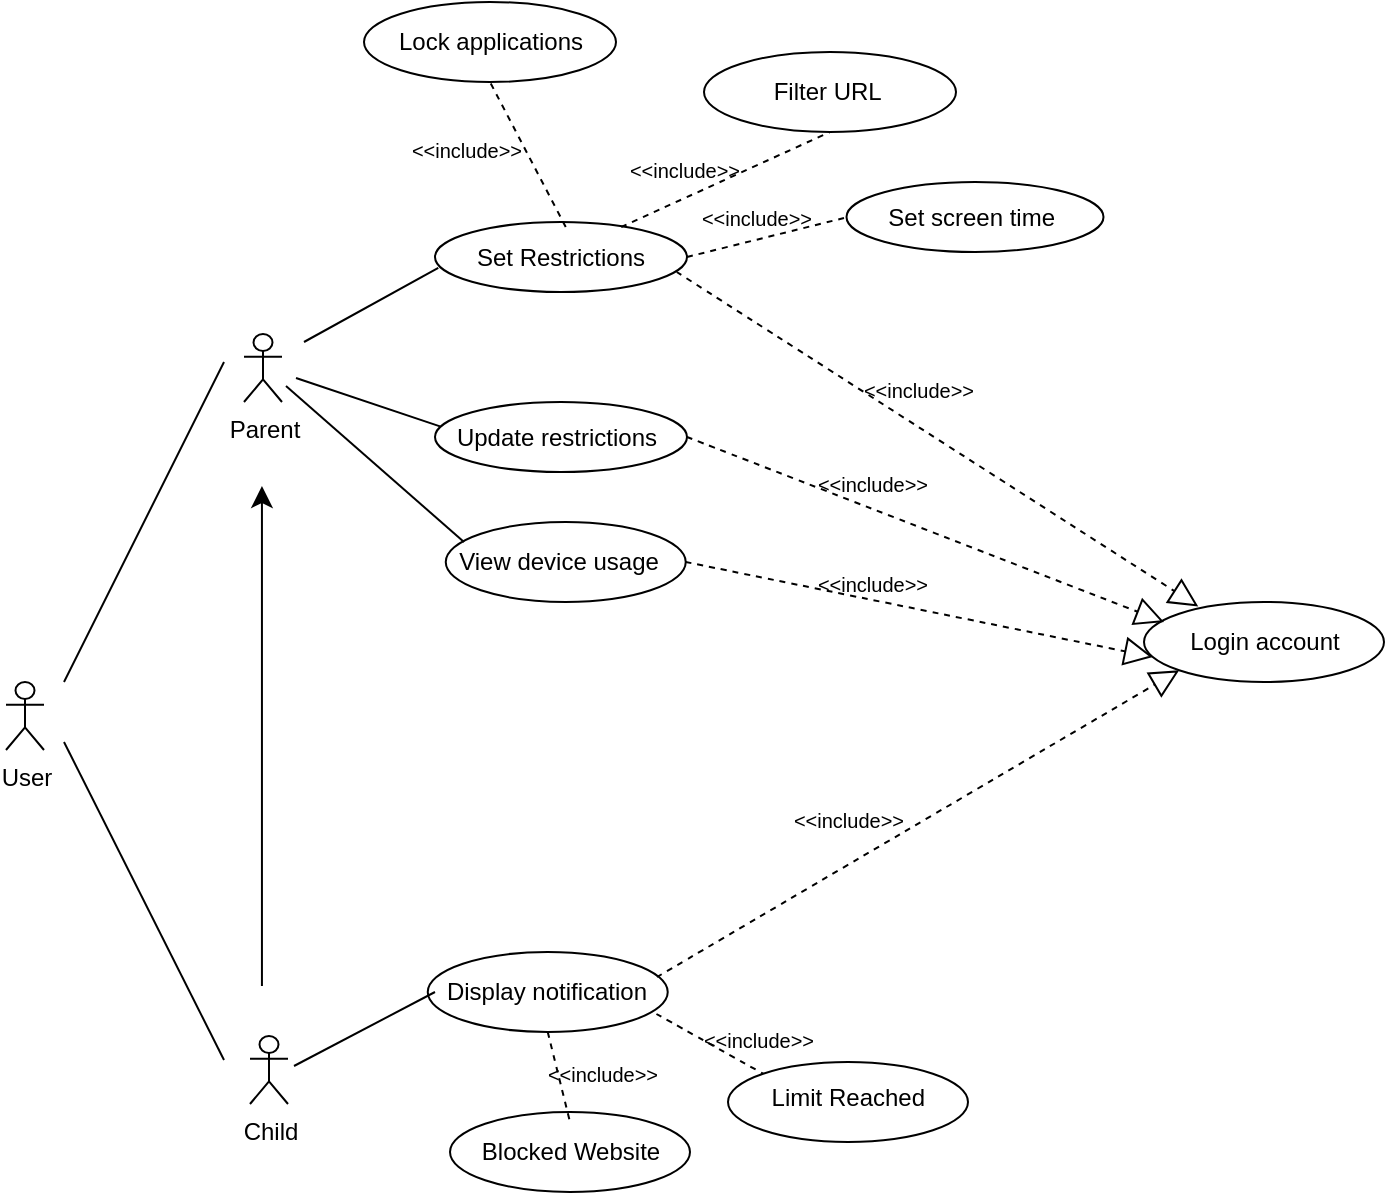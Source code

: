 <mxfile version="24.4.9" type="github">
  <diagram id="C5RBs43oDa-KdzZeNtuy" name="Page-1">
    <mxGraphModel dx="876" dy="498" grid="0" gridSize="10" guides="1" tooltips="1" connect="1" arrows="1" fold="1" page="1" pageScale="1" pageWidth="827" pageHeight="1169" background="#FFFFFF" math="0" shadow="0">
      <root>
        <mxCell id="WIyWlLk6GJQsqaUBKTNV-0" />
        <mxCell id="WIyWlLk6GJQsqaUBKTNV-1" parent="WIyWlLk6GJQsqaUBKTNV-0" />
        <mxCell id="q4vgkcuRcYHfCYElYH8W-12" value="" style="ellipse;whiteSpace=wrap;html=1;" vertex="1" parent="WIyWlLk6GJQsqaUBKTNV-1">
          <mxGeometry x="295.5" y="320" width="126" height="35" as="geometry" />
        </mxCell>
        <mxCell id="q4vgkcuRcYHfCYElYH8W-61" value="" style="ellipse;whiteSpace=wrap;html=1;" vertex="1" parent="WIyWlLk6GJQsqaUBKTNV-1">
          <mxGeometry x="650" y="510" width="120" height="40" as="geometry" />
        </mxCell>
        <mxCell id="q4vgkcuRcYHfCYElYH8W-37" value="" style="ellipse;whiteSpace=wrap;html=1;" vertex="1" parent="WIyWlLk6GJQsqaUBKTNV-1">
          <mxGeometry x="295.5" y="410" width="126" height="35" as="geometry" />
        </mxCell>
        <mxCell id="q4vgkcuRcYHfCYElYH8W-18" value="" style="ellipse;whiteSpace=wrap;html=1;" vertex="1" parent="WIyWlLk6GJQsqaUBKTNV-1">
          <mxGeometry x="430" y="235" width="126" height="40" as="geometry" />
        </mxCell>
        <mxCell id="q4vgkcuRcYHfCYElYH8W-0" value="User&lt;div&gt;&lt;br&gt;&lt;/div&gt;" style="shape=umlActor;verticalLabelPosition=bottom;verticalAlign=top;html=1;outlineConnect=0;" vertex="1" parent="WIyWlLk6GJQsqaUBKTNV-1">
          <mxGeometry x="81" y="550" width="19" height="34" as="geometry" />
        </mxCell>
        <mxCell id="q4vgkcuRcYHfCYElYH8W-1" value="Parent&lt;div&gt;&lt;br&gt;&lt;/div&gt;" style="shape=umlActor;verticalLabelPosition=bottom;verticalAlign=top;html=1;outlineConnect=0;" vertex="1" parent="WIyWlLk6GJQsqaUBKTNV-1">
          <mxGeometry x="200" y="376" width="19" height="34" as="geometry" />
        </mxCell>
        <mxCell id="q4vgkcuRcYHfCYElYH8W-2" value="Child&lt;div&gt;&lt;br&gt;&lt;/div&gt;" style="shape=umlActor;verticalLabelPosition=bottom;verticalAlign=top;html=1;outlineConnect=0;" vertex="1" parent="WIyWlLk6GJQsqaUBKTNV-1">
          <mxGeometry x="203" y="727" width="19" height="34" as="geometry" />
        </mxCell>
        <mxCell id="q4vgkcuRcYHfCYElYH8W-8" value="" style="endArrow=none;html=1;rounded=0;fontSize=12;startSize=8;endSize=8;curved=1;" edge="1" parent="WIyWlLk6GJQsqaUBKTNV-1">
          <mxGeometry width="50" height="50" relative="1" as="geometry">
            <mxPoint x="110" y="550" as="sourcePoint" />
            <mxPoint x="190" y="390" as="targetPoint" />
          </mxGeometry>
        </mxCell>
        <mxCell id="q4vgkcuRcYHfCYElYH8W-9" value="" style="endArrow=none;html=1;rounded=0;fontSize=12;startSize=8;endSize=8;curved=1;" edge="1" parent="WIyWlLk6GJQsqaUBKTNV-1">
          <mxGeometry width="50" height="50" relative="1" as="geometry">
            <mxPoint x="110" y="580" as="sourcePoint" />
            <mxPoint x="190" y="739" as="targetPoint" />
          </mxGeometry>
        </mxCell>
        <mxCell id="q4vgkcuRcYHfCYElYH8W-11" value="" style="endArrow=classic;html=1;rounded=0;fontSize=12;startSize=8;endSize=8;curved=1;" edge="1" parent="WIyWlLk6GJQsqaUBKTNV-1">
          <mxGeometry width="50" height="50" relative="1" as="geometry">
            <mxPoint x="208.97" y="702" as="sourcePoint" />
            <mxPoint x="208.97" y="452" as="targetPoint" />
          </mxGeometry>
        </mxCell>
        <mxCell id="q4vgkcuRcYHfCYElYH8W-17" value="Filter URL&amp;nbsp;" style="text;html=1;align=center;verticalAlign=middle;whiteSpace=wrap;rounded=0;fontSize=12;movable=1;resizable=1;rotatable=1;deletable=1;editable=1;locked=0;connectable=1;" vertex="1" parent="WIyWlLk6GJQsqaUBKTNV-1">
          <mxGeometry x="437.5" y="240" width="111" height="30" as="geometry" />
        </mxCell>
        <mxCell id="q4vgkcuRcYHfCYElYH8W-19" value="" style="ellipse;whiteSpace=wrap;html=1;" vertex="1" parent="WIyWlLk6GJQsqaUBKTNV-1">
          <mxGeometry x="501.25" y="300" width="128.5" height="35" as="geometry" />
        </mxCell>
        <mxCell id="q4vgkcuRcYHfCYElYH8W-20" value="Set screen time&amp;nbsp;" style="text;html=1;align=center;verticalAlign=middle;whiteSpace=wrap;rounded=0;fontSize=12;movable=1;resizable=1;rotatable=1;deletable=1;editable=1;locked=0;connectable=1;" vertex="1" parent="WIyWlLk6GJQsqaUBKTNV-1">
          <mxGeometry x="510" y="302.5" width="111" height="30" as="geometry" />
        </mxCell>
        <mxCell id="q4vgkcuRcYHfCYElYH8W-21" value="" style="ellipse;whiteSpace=wrap;html=1;" vertex="1" parent="WIyWlLk6GJQsqaUBKTNV-1">
          <mxGeometry x="260" y="210" width="126" height="40" as="geometry" />
        </mxCell>
        <mxCell id="q4vgkcuRcYHfCYElYH8W-22" value="Lock applications" style="text;html=1;align=center;verticalAlign=middle;whiteSpace=wrap;rounded=0;fontSize=12;movable=1;resizable=1;rotatable=1;deletable=1;editable=1;locked=0;connectable=1;" vertex="1" parent="WIyWlLk6GJQsqaUBKTNV-1">
          <mxGeometry x="267.5" y="215" width="111" height="30" as="geometry" />
        </mxCell>
        <mxCell id="q4vgkcuRcYHfCYElYH8W-23" value="" style="endArrow=none;html=1;rounded=0;fontSize=12;startSize=8;endSize=8;curved=1;entryX=0.013;entryY=0.657;entryDx=0;entryDy=0;entryPerimeter=0;" edge="1" parent="WIyWlLk6GJQsqaUBKTNV-1" target="q4vgkcuRcYHfCYElYH8W-12">
          <mxGeometry width="50" height="50" relative="1" as="geometry">
            <mxPoint x="230" y="380" as="sourcePoint" />
            <mxPoint x="490" y="340" as="targetPoint" />
          </mxGeometry>
        </mxCell>
        <mxCell id="q4vgkcuRcYHfCYElYH8W-36" value="Update restrictions" style="text;html=1;align=center;verticalAlign=middle;whiteSpace=wrap;rounded=0;fontSize=12;movable=1;resizable=1;rotatable=1;deletable=1;editable=1;locked=0;connectable=1;" vertex="1" parent="WIyWlLk6GJQsqaUBKTNV-1">
          <mxGeometry x="300.87" y="412.5" width="111" height="30" as="geometry" />
        </mxCell>
        <mxCell id="q4vgkcuRcYHfCYElYH8W-38" value="" style="endArrow=none;html=1;rounded=0;fontSize=12;startSize=8;endSize=8;curved=1;entryX=0.02;entryY=0.348;entryDx=0;entryDy=0;entryPerimeter=0;" edge="1" parent="WIyWlLk6GJQsqaUBKTNV-1" target="q4vgkcuRcYHfCYElYH8W-37">
          <mxGeometry width="50" height="50" relative="1" as="geometry">
            <mxPoint x="226" y="398" as="sourcePoint" />
            <mxPoint x="290" y="420" as="targetPoint" />
          </mxGeometry>
        </mxCell>
        <mxCell id="q4vgkcuRcYHfCYElYH8W-41" style="edgeStyle=none;curved=1;rounded=0;orthogonalLoop=1;jettySize=auto;html=1;exitX=1;exitY=1;exitDx=0;exitDy=0;fontSize=12;startSize=8;endSize=8;" edge="1" parent="WIyWlLk6GJQsqaUBKTNV-1">
          <mxGeometry relative="1" as="geometry">
            <mxPoint x="375.5" y="493.75" as="sourcePoint" />
            <mxPoint x="375.5" y="493.75" as="targetPoint" />
          </mxGeometry>
        </mxCell>
        <mxCell id="q4vgkcuRcYHfCYElYH8W-44" value="" style="ellipse;whiteSpace=wrap;html=1;" vertex="1" parent="WIyWlLk6GJQsqaUBKTNV-1">
          <mxGeometry x="300.87" y="470" width="120" height="40" as="geometry" />
        </mxCell>
        <mxCell id="q4vgkcuRcYHfCYElYH8W-45" value="View device usage" style="text;html=1;align=center;verticalAlign=middle;whiteSpace=wrap;rounded=0;fontSize=12;movable=1;resizable=1;rotatable=1;deletable=1;editable=1;locked=0;connectable=1;" vertex="1" parent="WIyWlLk6GJQsqaUBKTNV-1">
          <mxGeometry x="305.37" y="475" width="104.63" height="30" as="geometry" />
        </mxCell>
        <mxCell id="q4vgkcuRcYHfCYElYH8W-48" value="" style="endArrow=none;html=1;rounded=0;fontSize=12;startSize=8;endSize=8;curved=1;" edge="1" parent="WIyWlLk6GJQsqaUBKTNV-1">
          <mxGeometry width="50" height="50" relative="1" as="geometry">
            <mxPoint x="221" y="402" as="sourcePoint" />
            <mxPoint x="310" y="480" as="targetPoint" />
          </mxGeometry>
        </mxCell>
        <mxCell id="q4vgkcuRcYHfCYElYH8W-49" value="" style="ellipse;whiteSpace=wrap;html=1;" vertex="1" parent="WIyWlLk6GJQsqaUBKTNV-1">
          <mxGeometry x="291.87" y="685" width="120" height="40" as="geometry" />
        </mxCell>
        <mxCell id="q4vgkcuRcYHfCYElYH8W-50" value="Display notification" style="text;html=1;align=center;verticalAlign=middle;whiteSpace=wrap;rounded=0;fontSize=12;movable=1;resizable=1;rotatable=1;deletable=1;editable=1;locked=0;connectable=1;" vertex="1" parent="WIyWlLk6GJQsqaUBKTNV-1">
          <mxGeometry x="295.5" y="690" width="111" height="30" as="geometry" />
        </mxCell>
        <mxCell id="q4vgkcuRcYHfCYElYH8W-51" value="" style="endArrow=none;html=1;rounded=0;fontSize=12;startSize=8;endSize=8;curved=1;entryX=0;entryY=0.5;entryDx=0;entryDy=0;" edge="1" parent="WIyWlLk6GJQsqaUBKTNV-1" target="q4vgkcuRcYHfCYElYH8W-50">
          <mxGeometry width="50" height="50" relative="1" as="geometry">
            <mxPoint x="225" y="742" as="sourcePoint" />
            <mxPoint x="290" y="710" as="targetPoint" />
          </mxGeometry>
        </mxCell>
        <mxCell id="q4vgkcuRcYHfCYElYH8W-52" value="" style="ellipse;whiteSpace=wrap;html=1;" vertex="1" parent="WIyWlLk6GJQsqaUBKTNV-1">
          <mxGeometry x="442" y="740" width="120" height="40" as="geometry" />
        </mxCell>
        <mxCell id="q4vgkcuRcYHfCYElYH8W-53" value="" style="ellipse;whiteSpace=wrap;html=1;" vertex="1" parent="WIyWlLk6GJQsqaUBKTNV-1">
          <mxGeometry x="303" y="765" width="120" height="40" as="geometry" />
        </mxCell>
        <mxCell id="q4vgkcuRcYHfCYElYH8W-54" value="Blocked Website" style="text;html=1;align=center;verticalAlign=middle;whiteSpace=wrap;rounded=0;fontSize=12;movable=1;resizable=1;rotatable=1;deletable=1;editable=1;locked=0;connectable=1;" vertex="1" parent="WIyWlLk6GJQsqaUBKTNV-1">
          <mxGeometry x="307.5" y="770" width="111" height="30" as="geometry" />
        </mxCell>
        <mxCell id="q4vgkcuRcYHfCYElYH8W-55" value="&amp;nbsp;Limit Reached&lt;div&gt;&lt;br/&gt;&lt;/div&gt;" style="text;html=1;align=center;verticalAlign=middle;whiteSpace=wrap;rounded=0;fontSize=12;movable=1;resizable=1;rotatable=1;deletable=1;editable=1;locked=0;connectable=1;" vertex="1" parent="WIyWlLk6GJQsqaUBKTNV-1">
          <mxGeometry x="445" y="750" width="111" height="30" as="geometry" />
        </mxCell>
        <mxCell id="q4vgkcuRcYHfCYElYH8W-56" value="" style="endArrow=none;dashed=1;html=1;rounded=0;fontSize=12;startSize=8;endSize=8;curved=1;exitX=0.5;exitY=1;exitDx=0;exitDy=0;entryX=0.5;entryY=0;entryDx=0;entryDy=0;" edge="1" parent="WIyWlLk6GJQsqaUBKTNV-1" source="q4vgkcuRcYHfCYElYH8W-49" target="q4vgkcuRcYHfCYElYH8W-54">
          <mxGeometry width="50" height="50" relative="1" as="geometry">
            <mxPoint x="400" y="720" as="sourcePoint" />
            <mxPoint x="360" y="760" as="targetPoint" />
          </mxGeometry>
        </mxCell>
        <mxCell id="q4vgkcuRcYHfCYElYH8W-57" value="" style="endArrow=none;dashed=1;html=1;rounded=0;fontSize=12;startSize=8;endSize=8;curved=1;exitX=0.953;exitY=0.775;exitDx=0;exitDy=0;exitPerimeter=0;entryX=0;entryY=0;entryDx=0;entryDy=0;" edge="1" parent="WIyWlLk6GJQsqaUBKTNV-1" source="q4vgkcuRcYHfCYElYH8W-49" target="q4vgkcuRcYHfCYElYH8W-52">
          <mxGeometry width="50" height="50" relative="1" as="geometry">
            <mxPoint x="420" y="700" as="sourcePoint" />
            <mxPoint x="450" y="670" as="targetPoint" />
          </mxGeometry>
        </mxCell>
        <mxCell id="q4vgkcuRcYHfCYElYH8W-60" value="&lt;div&gt;Login account&lt;/div&gt;" style="text;html=1;align=center;verticalAlign=middle;whiteSpace=wrap;rounded=0;fontSize=12;movable=1;resizable=1;rotatable=1;deletable=1;editable=1;locked=0;connectable=1;" vertex="1" parent="WIyWlLk6GJQsqaUBKTNV-1">
          <mxGeometry x="654.5" y="515" width="111" height="30" as="geometry" />
        </mxCell>
        <mxCell id="q4vgkcuRcYHfCYElYH8W-73" value="" style="endArrow=block;dashed=1;endFill=0;endSize=12;html=1;rounded=0;fontSize=12;curved=1;exitX=1;exitY=0.75;exitDx=0;exitDy=0;entryX=0.226;entryY=0.055;entryDx=0;entryDy=0;entryPerimeter=0;" edge="1" parent="WIyWlLk6GJQsqaUBKTNV-1" target="q4vgkcuRcYHfCYElYH8W-61">
          <mxGeometry width="160" relative="1" as="geometry">
            <mxPoint x="416.37" y="345" as="sourcePoint" />
            <mxPoint x="610" y="560" as="targetPoint" />
          </mxGeometry>
        </mxCell>
        <mxCell id="q4vgkcuRcYHfCYElYH8W-74" value="" style="endArrow=block;dashed=1;endFill=0;endSize=12;html=1;rounded=0;fontSize=12;curved=1;exitX=1;exitY=0.5;exitDx=0;exitDy=0;" edge="1" parent="WIyWlLk6GJQsqaUBKTNV-1" source="q4vgkcuRcYHfCYElYH8W-37">
          <mxGeometry width="160" relative="1" as="geometry">
            <mxPoint x="426" y="355" as="sourcePoint" />
            <mxPoint x="660" y="520" as="targetPoint" />
          </mxGeometry>
        </mxCell>
        <mxCell id="q4vgkcuRcYHfCYElYH8W-75" value="" style="endArrow=block;dashed=1;endFill=0;endSize=12;html=1;rounded=0;fontSize=12;curved=1;exitX=1;exitY=0.5;exitDx=0;exitDy=0;entryX=0;entryY=0.75;entryDx=0;entryDy=0;" edge="1" parent="WIyWlLk6GJQsqaUBKTNV-1" source="q4vgkcuRcYHfCYElYH8W-44" target="q4vgkcuRcYHfCYElYH8W-60">
          <mxGeometry width="160" relative="1" as="geometry">
            <mxPoint x="436" y="365" as="sourcePoint" />
            <mxPoint x="697" y="536" as="targetPoint" />
          </mxGeometry>
        </mxCell>
        <mxCell id="q4vgkcuRcYHfCYElYH8W-76" value="" style="endArrow=block;dashed=1;endFill=0;endSize=12;html=1;rounded=0;fontSize=12;curved=1;exitX=1;exitY=0.25;exitDx=0;exitDy=0;entryX=0;entryY=1;entryDx=0;entryDy=0;" edge="1" parent="WIyWlLk6GJQsqaUBKTNV-1" source="q4vgkcuRcYHfCYElYH8W-50" target="q4vgkcuRcYHfCYElYH8W-61">
          <mxGeometry width="160" relative="1" as="geometry">
            <mxPoint x="446" y="375" as="sourcePoint" />
            <mxPoint x="707" y="546" as="targetPoint" />
          </mxGeometry>
        </mxCell>
        <mxCell id="q4vgkcuRcYHfCYElYH8W-77" value="&amp;lt;&amp;lt;include&amp;gt;&amp;gt;" style="text;html=1;align=center;verticalAlign=middle;whiteSpace=wrap;rounded=0;fontSize=10;movable=1;resizable=1;rotatable=1;deletable=1;editable=1;locked=0;connectable=1;" vertex="1" parent="WIyWlLk6GJQsqaUBKTNV-1">
          <mxGeometry x="502.5" y="395" width="68.5" height="17.5" as="geometry" />
        </mxCell>
        <mxCell id="q4vgkcuRcYHfCYElYH8W-79" value="&amp;lt;&amp;lt;include&amp;gt;&amp;gt;" style="text;html=1;align=center;verticalAlign=middle;whiteSpace=wrap;rounded=0;fontSize=10;movable=1;resizable=1;rotatable=1;deletable=1;editable=1;locked=0;connectable=1;" vertex="1" parent="WIyWlLk6GJQsqaUBKTNV-1">
          <mxGeometry x="480" y="442.5" width="68.5" height="17.5" as="geometry" />
        </mxCell>
        <mxCell id="q4vgkcuRcYHfCYElYH8W-80" value="&amp;lt;&amp;lt;include&amp;gt;&amp;gt;" style="text;html=1;align=center;verticalAlign=middle;whiteSpace=wrap;rounded=0;fontSize=10;movable=1;resizable=1;rotatable=1;deletable=1;editable=1;locked=0;connectable=1;" vertex="1" parent="WIyWlLk6GJQsqaUBKTNV-1">
          <mxGeometry x="480" y="492.5" width="68.5" height="17.5" as="geometry" />
        </mxCell>
        <mxCell id="q4vgkcuRcYHfCYElYH8W-81" value="&amp;lt;&amp;lt;include&amp;gt;&amp;gt;" style="text;html=1;align=center;verticalAlign=middle;whiteSpace=wrap;rounded=0;fontSize=10;movable=1;resizable=1;rotatable=1;deletable=1;editable=1;locked=0;connectable=1;" vertex="1" parent="WIyWlLk6GJQsqaUBKTNV-1">
          <mxGeometry x="467.75" y="610" width="68.5" height="17.5" as="geometry" />
        </mxCell>
        <mxCell id="q4vgkcuRcYHfCYElYH8W-85" value="" style="endArrow=none;dashed=1;html=1;rounded=0;fontSize=12;startSize=8;endSize=8;curved=1;exitX=0.5;exitY=0;exitDx=0;exitDy=0;entryX=0.5;entryY=1;entryDx=0;entryDy=0;" edge="1" parent="WIyWlLk6GJQsqaUBKTNV-1" target="q4vgkcuRcYHfCYElYH8W-21">
          <mxGeometry width="50" height="50" relative="1" as="geometry">
            <mxPoint x="360.87" y="322.5" as="sourcePoint" />
            <mxPoint x="440" y="360" as="targetPoint" />
          </mxGeometry>
        </mxCell>
        <mxCell id="q4vgkcuRcYHfCYElYH8W-86" value="" style="endArrow=none;dashed=1;html=1;rounded=0;fontSize=12;startSize=8;endSize=8;curved=1;exitX=0.75;exitY=0;exitDx=0;exitDy=0;entryX=0.5;entryY=1;entryDx=0;entryDy=0;" edge="1" parent="WIyWlLk6GJQsqaUBKTNV-1" target="q4vgkcuRcYHfCYElYH8W-18">
          <mxGeometry width="50" height="50" relative="1" as="geometry">
            <mxPoint x="388.62" y="322.5" as="sourcePoint" />
            <mxPoint x="333" y="260" as="targetPoint" />
          </mxGeometry>
        </mxCell>
        <mxCell id="q4vgkcuRcYHfCYElYH8W-87" value="" style="endArrow=none;dashed=1;html=1;rounded=0;fontSize=12;startSize=8;endSize=8;curved=1;exitX=1;exitY=0.5;exitDx=0;exitDy=0;" edge="1" parent="WIyWlLk6GJQsqaUBKTNV-1" source="q4vgkcuRcYHfCYElYH8W-12">
          <mxGeometry width="50" height="50" relative="1" as="geometry">
            <mxPoint x="381" y="343" as="sourcePoint" />
            <mxPoint x="500" y="318" as="targetPoint" />
          </mxGeometry>
        </mxCell>
        <mxCell id="q4vgkcuRcYHfCYElYH8W-91" value="&amp;lt;&amp;lt;include&amp;gt;&amp;gt;" style="text;html=1;align=center;verticalAlign=middle;whiteSpace=wrap;rounded=0;fontSize=10;movable=1;resizable=1;rotatable=1;deletable=1;editable=1;locked=0;connectable=1;" vertex="1" parent="WIyWlLk6GJQsqaUBKTNV-1">
          <mxGeometry x="423" y="720" width="68.5" height="17.5" as="geometry" />
        </mxCell>
        <mxCell id="q4vgkcuRcYHfCYElYH8W-92" value="&amp;lt;&amp;lt;include&amp;gt;&amp;gt;" style="text;html=1;align=center;verticalAlign=middle;whiteSpace=wrap;rounded=0;fontSize=10;movable=1;resizable=1;rotatable=1;deletable=1;editable=1;locked=0;connectable=1;" vertex="1" parent="WIyWlLk6GJQsqaUBKTNV-1">
          <mxGeometry x="345" y="737.5" width="68.5" height="17.5" as="geometry" />
        </mxCell>
        <mxCell id="q4vgkcuRcYHfCYElYH8W-93" value="&amp;lt;&amp;lt;include&amp;gt;&amp;gt;" style="text;html=1;align=center;verticalAlign=middle;whiteSpace=wrap;rounded=0;fontSize=10;movable=1;resizable=1;rotatable=1;deletable=1;editable=1;locked=0;connectable=1;" vertex="1" parent="WIyWlLk6GJQsqaUBKTNV-1">
          <mxGeometry x="276.5" y="275" width="68.5" height="17.5" as="geometry" />
        </mxCell>
        <mxCell id="q4vgkcuRcYHfCYElYH8W-94" value="&amp;lt;&amp;lt;include&amp;gt;&amp;gt;" style="text;html=1;align=center;verticalAlign=middle;whiteSpace=wrap;rounded=0;fontSize=10;movable=1;resizable=1;rotatable=1;deletable=1;editable=1;locked=0;connectable=1;" vertex="1" parent="WIyWlLk6GJQsqaUBKTNV-1">
          <mxGeometry x="386" y="285" width="68.5" height="17.5" as="geometry" />
        </mxCell>
        <mxCell id="q4vgkcuRcYHfCYElYH8W-95" value="&amp;lt;&amp;lt;include&amp;gt;&amp;gt;" style="text;html=1;align=center;verticalAlign=middle;whiteSpace=wrap;rounded=0;fontSize=10;movable=1;resizable=1;rotatable=1;deletable=1;editable=1;locked=0;connectable=1;" vertex="1" parent="WIyWlLk6GJQsqaUBKTNV-1">
          <mxGeometry x="421.5" y="308.75" width="68.5" height="17.5" as="geometry" />
        </mxCell>
        <mxCell id="q4vgkcuRcYHfCYElYH8W-96" value="Set Restrictions" style="text;html=1;align=center;verticalAlign=middle;whiteSpace=wrap;rounded=0;fontSize=12;movable=1;resizable=1;rotatable=1;deletable=1;editable=1;locked=0;connectable=1;" vertex="1" parent="WIyWlLk6GJQsqaUBKTNV-1">
          <mxGeometry x="303" y="322.5" width="111" height="30" as="geometry" />
        </mxCell>
      </root>
    </mxGraphModel>
  </diagram>
</mxfile>
